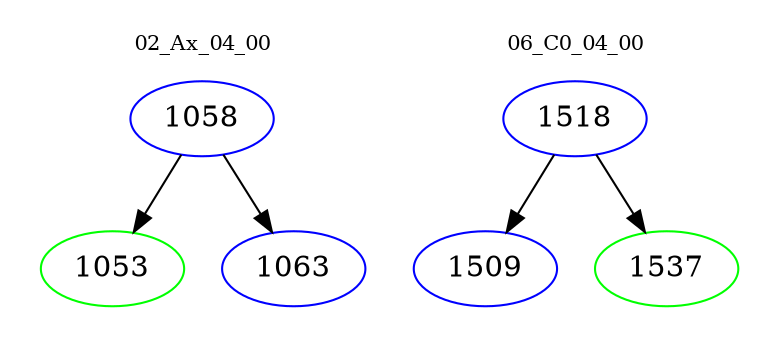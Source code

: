 digraph{
subgraph cluster_0 {
color = white
label = "02_Ax_04_00";
fontsize=10;
T0_1058 [label="1058", color="blue"]
T0_1058 -> T0_1053 [color="black"]
T0_1053 [label="1053", color="green"]
T0_1058 -> T0_1063 [color="black"]
T0_1063 [label="1063", color="blue"]
}
subgraph cluster_1 {
color = white
label = "06_C0_04_00";
fontsize=10;
T1_1518 [label="1518", color="blue"]
T1_1518 -> T1_1509 [color="black"]
T1_1509 [label="1509", color="blue"]
T1_1518 -> T1_1537 [color="black"]
T1_1537 [label="1537", color="green"]
}
}
